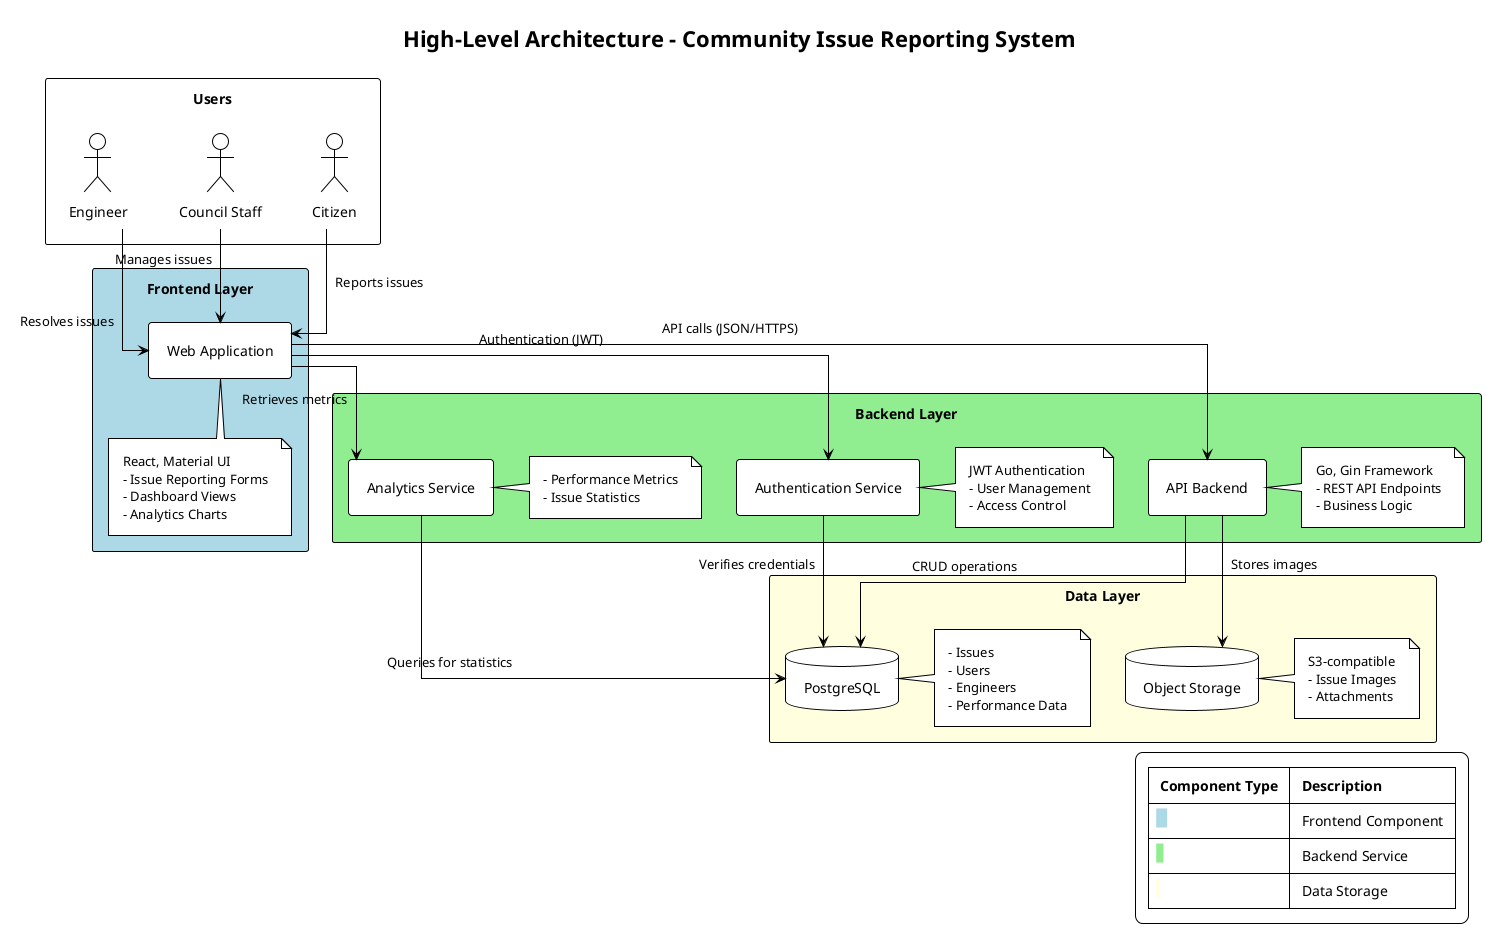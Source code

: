 @startuml "High-Level Architecture"
!theme plain
skinparam componentStyle rectangle
skinparam linetype ortho
skinparam packageStyle rectangle
skinparam shadowing false
skinparam padding 8

title "High-Level Architecture - Community Issue Reporting System"

package "Users" {
  actor "Citizen" as citizen
  actor "Council Staff" as council_staff 
  actor "Engineer" as engineer
}

package "Frontend Layer" #LightBlue {
  [Web Application] as web_app
  note bottom of web_app
    React, Material UI
    - Issue Reporting Forms
    - Dashboard Views
    - Analytics Charts
  end note
}

package "Backend Layer" #LightGreen {
  [API Backend] as api
  note right of api
    Go, Gin Framework
    - REST API Endpoints
    - Business Logic
  end note
  
  [Authentication Service] as auth_service
  note right of auth_service
    JWT Authentication
    - User Management
    - Access Control
  end note
  
  [Analytics Service] as analytics
  note right of analytics
    - Performance Metrics
    - Issue Statistics
  end note
}

package "Data Layer" #LightYellow {
  database "PostgreSQL" as db
  note right of db
    - Issues
    - Users
    - Engineers
    - Performance Data
  end note
  
  database "Object Storage" as storage
  note right of storage
    S3-compatible
    - Issue Images
    - Attachments
  end note
}

' User Relationships
citizen -down-> web_app : "Reports issues"
council_staff -down-> web_app : "Manages issues"
engineer -down-> web_app : "Resolves issues"

' Frontend-Backend Relationships
web_app -down-> api : "API calls (JSON/HTTPS)"
web_app -down-> auth_service : "Authentication (JWT)"
web_app -down-> analytics : "Retrieves metrics"

' Backend-Data Relationships
api -down-> db : "CRUD operations"
api -down-> storage : "Stores images"
auth_service -down-> db : "Verifies credentials"
analytics -down-> db : "Queries for statistics"

legend right
  |= Component Type |= Description |
  |<back:#LightBlue>   | Frontend Component |
  |<back:#LightGreen>  | Backend Service |
  |<back:#LightYellow> | Data Storage |
endlegend

@enduml
